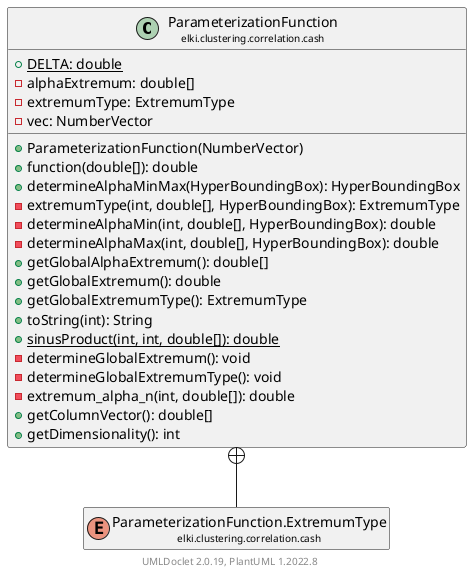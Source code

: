 @startuml
    remove .*\.(Instance|Par|Parameterizer|Factory)$
    set namespaceSeparator none
    hide empty fields
    hide empty methods

    class "<size:14>ParameterizationFunction\n<size:10>elki.clustering.correlation.cash" as elki.clustering.correlation.cash.ParameterizationFunction [[ParameterizationFunction.html]] {
        {static} +DELTA: double
        -alphaExtremum: double[]
        -extremumType: ExtremumType
        -vec: NumberVector
        +ParameterizationFunction(NumberVector)
        +function(double[]): double
        +determineAlphaMinMax(HyperBoundingBox): HyperBoundingBox
        -extremumType(int, double[], HyperBoundingBox): ExtremumType
        -determineAlphaMin(int, double[], HyperBoundingBox): double
        -determineAlphaMax(int, double[], HyperBoundingBox): double
        +getGlobalAlphaExtremum(): double[]
        +getGlobalExtremum(): double
        +getGlobalExtremumType(): ExtremumType
        +toString(int): String
        {static} +sinusProduct(int, int, double[]): double
        -determineGlobalExtremum(): void
        -determineGlobalExtremumType(): void
        -extremum_alpha_n(int, double[]): double
        +getColumnVector(): double[]
        +getDimensionality(): int
    }
    enum "<size:14>ParameterizationFunction.ExtremumType\n<size:10>elki.clustering.correlation.cash" as elki.clustering.correlation.cash.ParameterizationFunction.ExtremumType [[ParameterizationFunction.ExtremumType.html]]

    elki.clustering.correlation.cash.ParameterizationFunction +-- elki.clustering.correlation.cash.ParameterizationFunction.ExtremumType

    center footer UMLDoclet 2.0.19, PlantUML 1.2022.8
@enduml

